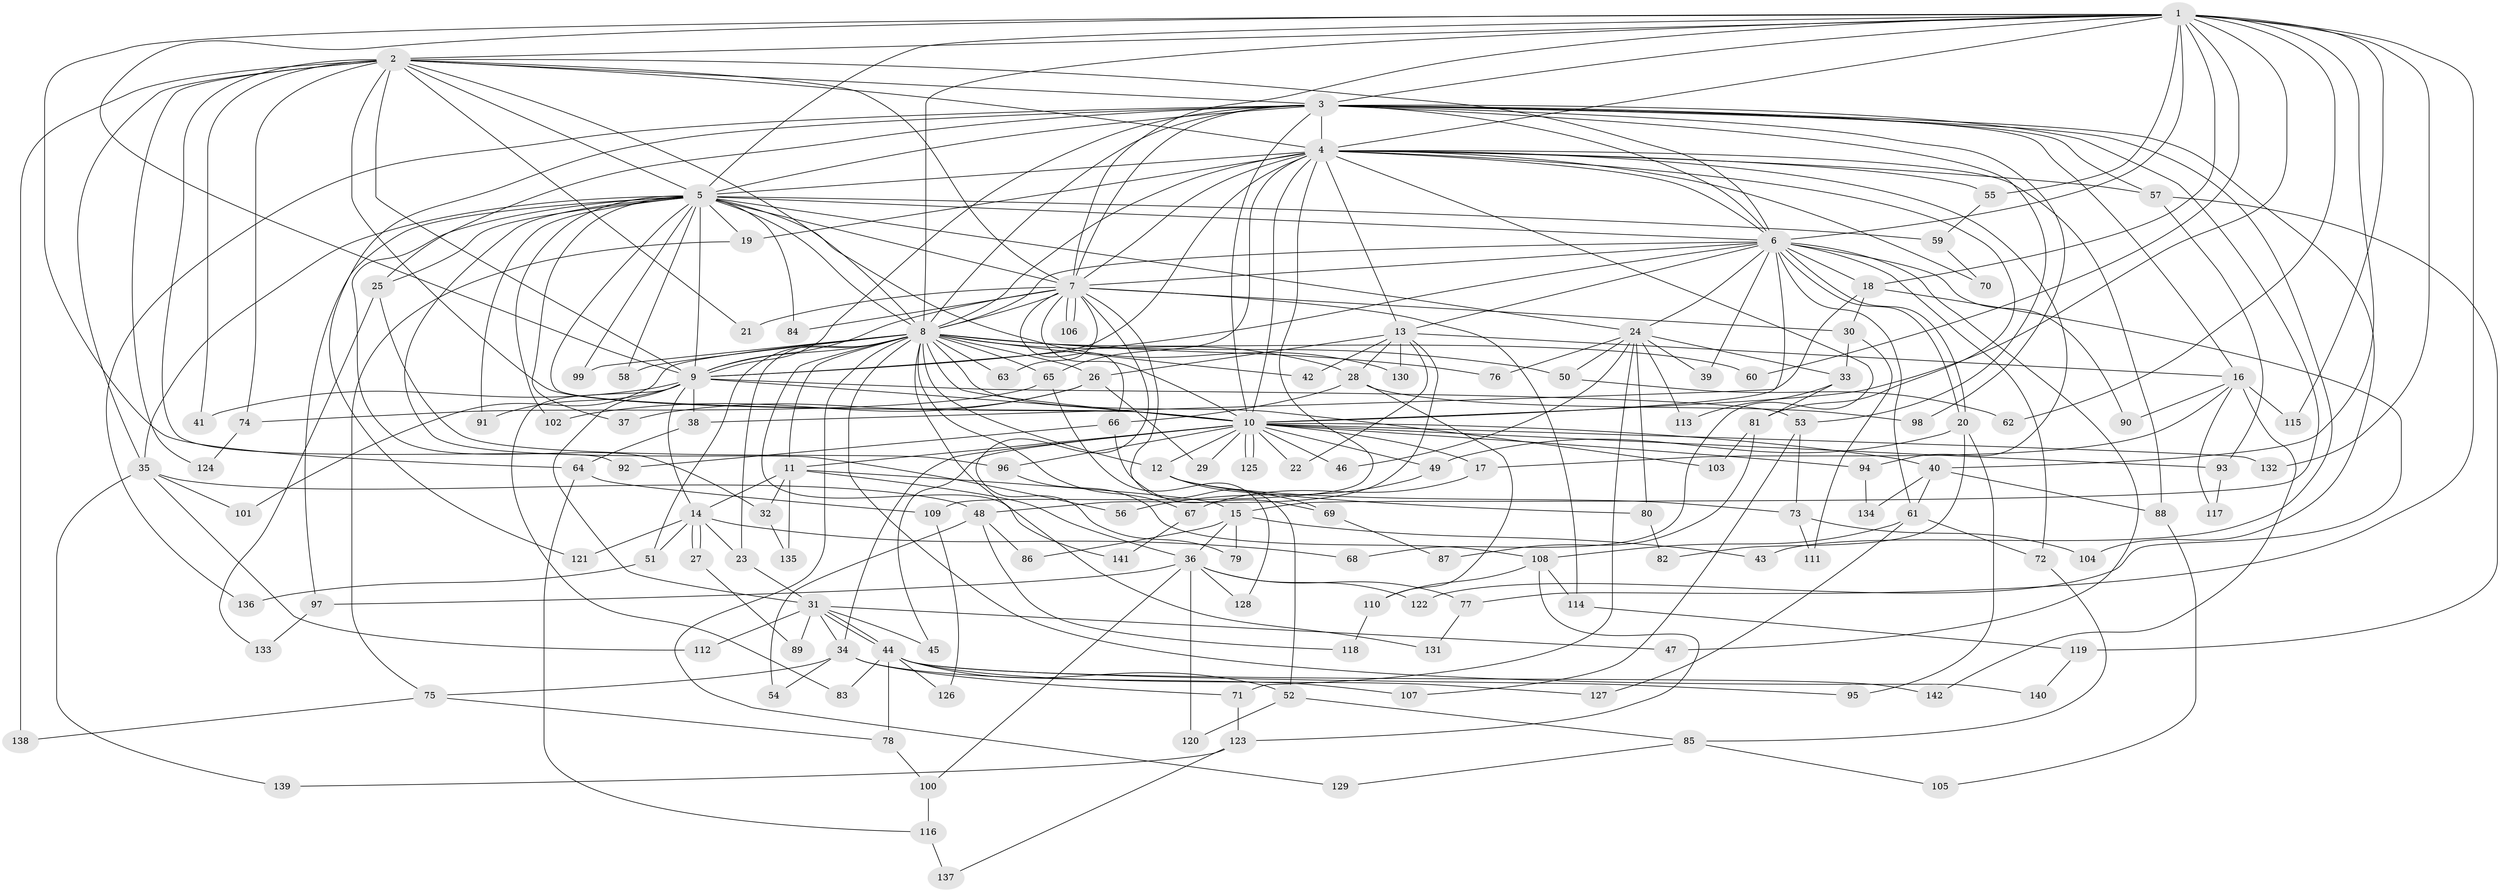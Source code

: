 // Generated by graph-tools (version 1.1) at 2025/44/03/09/25 04:44:36]
// undirected, 142 vertices, 309 edges
graph export_dot {
graph [start="1"]
  node [color=gray90,style=filled];
  1;
  2;
  3;
  4;
  5;
  6;
  7;
  8;
  9;
  10;
  11;
  12;
  13;
  14;
  15;
  16;
  17;
  18;
  19;
  20;
  21;
  22;
  23;
  24;
  25;
  26;
  27;
  28;
  29;
  30;
  31;
  32;
  33;
  34;
  35;
  36;
  37;
  38;
  39;
  40;
  41;
  42;
  43;
  44;
  45;
  46;
  47;
  48;
  49;
  50;
  51;
  52;
  53;
  54;
  55;
  56;
  57;
  58;
  59;
  60;
  61;
  62;
  63;
  64;
  65;
  66;
  67;
  68;
  69;
  70;
  71;
  72;
  73;
  74;
  75;
  76;
  77;
  78;
  79;
  80;
  81;
  82;
  83;
  84;
  85;
  86;
  87;
  88;
  89;
  90;
  91;
  92;
  93;
  94;
  95;
  96;
  97;
  98;
  99;
  100;
  101;
  102;
  103;
  104;
  105;
  106;
  107;
  108;
  109;
  110;
  111;
  112;
  113;
  114;
  115;
  116;
  117;
  118;
  119;
  120;
  121;
  122;
  123;
  124;
  125;
  126;
  127;
  128;
  129;
  130;
  131;
  132;
  133;
  134;
  135;
  136;
  137;
  138;
  139;
  140;
  141;
  142;
  1 -- 2;
  1 -- 3;
  1 -- 4;
  1 -- 5;
  1 -- 6;
  1 -- 7;
  1 -- 8;
  1 -- 9;
  1 -- 10;
  1 -- 18;
  1 -- 40;
  1 -- 55;
  1 -- 60;
  1 -- 62;
  1 -- 64;
  1 -- 77;
  1 -- 115;
  1 -- 132;
  2 -- 3;
  2 -- 4;
  2 -- 5;
  2 -- 6;
  2 -- 7;
  2 -- 8;
  2 -- 9;
  2 -- 10;
  2 -- 21;
  2 -- 35;
  2 -- 41;
  2 -- 74;
  2 -- 92;
  2 -- 124;
  2 -- 138;
  3 -- 4;
  3 -- 5;
  3 -- 6;
  3 -- 7;
  3 -- 8;
  3 -- 9;
  3 -- 10;
  3 -- 15;
  3 -- 16;
  3 -- 25;
  3 -- 43;
  3 -- 53;
  3 -- 57;
  3 -- 98;
  3 -- 104;
  3 -- 121;
  3 -- 136;
  4 -- 5;
  4 -- 6;
  4 -- 7;
  4 -- 8;
  4 -- 9;
  4 -- 10;
  4 -- 13;
  4 -- 19;
  4 -- 55;
  4 -- 57;
  4 -- 65;
  4 -- 68;
  4 -- 70;
  4 -- 81;
  4 -- 88;
  4 -- 94;
  4 -- 109;
  5 -- 6;
  5 -- 7;
  5 -- 8;
  5 -- 9;
  5 -- 10;
  5 -- 19;
  5 -- 24;
  5 -- 25;
  5 -- 32;
  5 -- 35;
  5 -- 37;
  5 -- 56;
  5 -- 58;
  5 -- 59;
  5 -- 84;
  5 -- 91;
  5 -- 97;
  5 -- 99;
  5 -- 102;
  5 -- 130;
  6 -- 7;
  6 -- 8;
  6 -- 9;
  6 -- 10;
  6 -- 13;
  6 -- 18;
  6 -- 20;
  6 -- 20;
  6 -- 24;
  6 -- 39;
  6 -- 47;
  6 -- 61;
  6 -- 72;
  6 -- 90;
  7 -- 8;
  7 -- 9;
  7 -- 10;
  7 -- 21;
  7 -- 30;
  7 -- 52;
  7 -- 63;
  7 -- 66;
  7 -- 79;
  7 -- 84;
  7 -- 106;
  7 -- 106;
  7 -- 114;
  8 -- 9;
  8 -- 10;
  8 -- 11;
  8 -- 12;
  8 -- 23;
  8 -- 26;
  8 -- 28;
  8 -- 42;
  8 -- 50;
  8 -- 51;
  8 -- 58;
  8 -- 60;
  8 -- 63;
  8 -- 65;
  8 -- 67;
  8 -- 76;
  8 -- 99;
  8 -- 101;
  8 -- 103;
  8 -- 129;
  8 -- 131;
  8 -- 140;
  8 -- 141;
  9 -- 10;
  9 -- 14;
  9 -- 31;
  9 -- 38;
  9 -- 41;
  9 -- 53;
  9 -- 83;
  9 -- 91;
  10 -- 11;
  10 -- 12;
  10 -- 17;
  10 -- 22;
  10 -- 29;
  10 -- 34;
  10 -- 40;
  10 -- 45;
  10 -- 46;
  10 -- 49;
  10 -- 93;
  10 -- 94;
  10 -- 96;
  10 -- 125;
  10 -- 125;
  10 -- 132;
  11 -- 14;
  11 -- 15;
  11 -- 32;
  11 -- 36;
  11 -- 135;
  12 -- 69;
  12 -- 73;
  12 -- 80;
  13 -- 16;
  13 -- 22;
  13 -- 26;
  13 -- 28;
  13 -- 42;
  13 -- 48;
  13 -- 130;
  14 -- 23;
  14 -- 27;
  14 -- 27;
  14 -- 51;
  14 -- 68;
  14 -- 121;
  15 -- 36;
  15 -- 43;
  15 -- 79;
  15 -- 86;
  16 -- 17;
  16 -- 90;
  16 -- 115;
  16 -- 117;
  16 -- 142;
  17 -- 67;
  18 -- 30;
  18 -- 38;
  18 -- 122;
  19 -- 75;
  20 -- 49;
  20 -- 82;
  20 -- 95;
  23 -- 31;
  24 -- 33;
  24 -- 39;
  24 -- 46;
  24 -- 50;
  24 -- 71;
  24 -- 76;
  24 -- 80;
  24 -- 113;
  25 -- 96;
  25 -- 133;
  26 -- 29;
  26 -- 37;
  26 -- 102;
  27 -- 89;
  28 -- 66;
  28 -- 98;
  28 -- 110;
  30 -- 33;
  30 -- 111;
  31 -- 34;
  31 -- 44;
  31 -- 44;
  31 -- 45;
  31 -- 47;
  31 -- 89;
  31 -- 112;
  32 -- 135;
  33 -- 81;
  33 -- 113;
  34 -- 54;
  34 -- 71;
  34 -- 75;
  34 -- 107;
  35 -- 48;
  35 -- 101;
  35 -- 112;
  35 -- 139;
  36 -- 77;
  36 -- 97;
  36 -- 100;
  36 -- 120;
  36 -- 122;
  36 -- 128;
  38 -- 64;
  40 -- 61;
  40 -- 88;
  40 -- 134;
  44 -- 52;
  44 -- 78;
  44 -- 83;
  44 -- 95;
  44 -- 126;
  44 -- 127;
  44 -- 142;
  48 -- 54;
  48 -- 86;
  48 -- 118;
  49 -- 56;
  50 -- 62;
  51 -- 136;
  52 -- 85;
  52 -- 120;
  53 -- 73;
  53 -- 107;
  55 -- 59;
  57 -- 93;
  57 -- 119;
  59 -- 70;
  61 -- 72;
  61 -- 108;
  61 -- 127;
  64 -- 109;
  64 -- 116;
  65 -- 74;
  65 -- 128;
  66 -- 69;
  66 -- 92;
  67 -- 141;
  69 -- 87;
  71 -- 123;
  72 -- 85;
  73 -- 104;
  73 -- 111;
  74 -- 124;
  75 -- 78;
  75 -- 138;
  77 -- 131;
  78 -- 100;
  80 -- 82;
  81 -- 87;
  81 -- 103;
  85 -- 105;
  85 -- 129;
  88 -- 105;
  93 -- 117;
  94 -- 134;
  96 -- 108;
  97 -- 133;
  100 -- 116;
  108 -- 110;
  108 -- 114;
  108 -- 123;
  109 -- 126;
  110 -- 118;
  114 -- 119;
  116 -- 137;
  119 -- 140;
  123 -- 137;
  123 -- 139;
}
